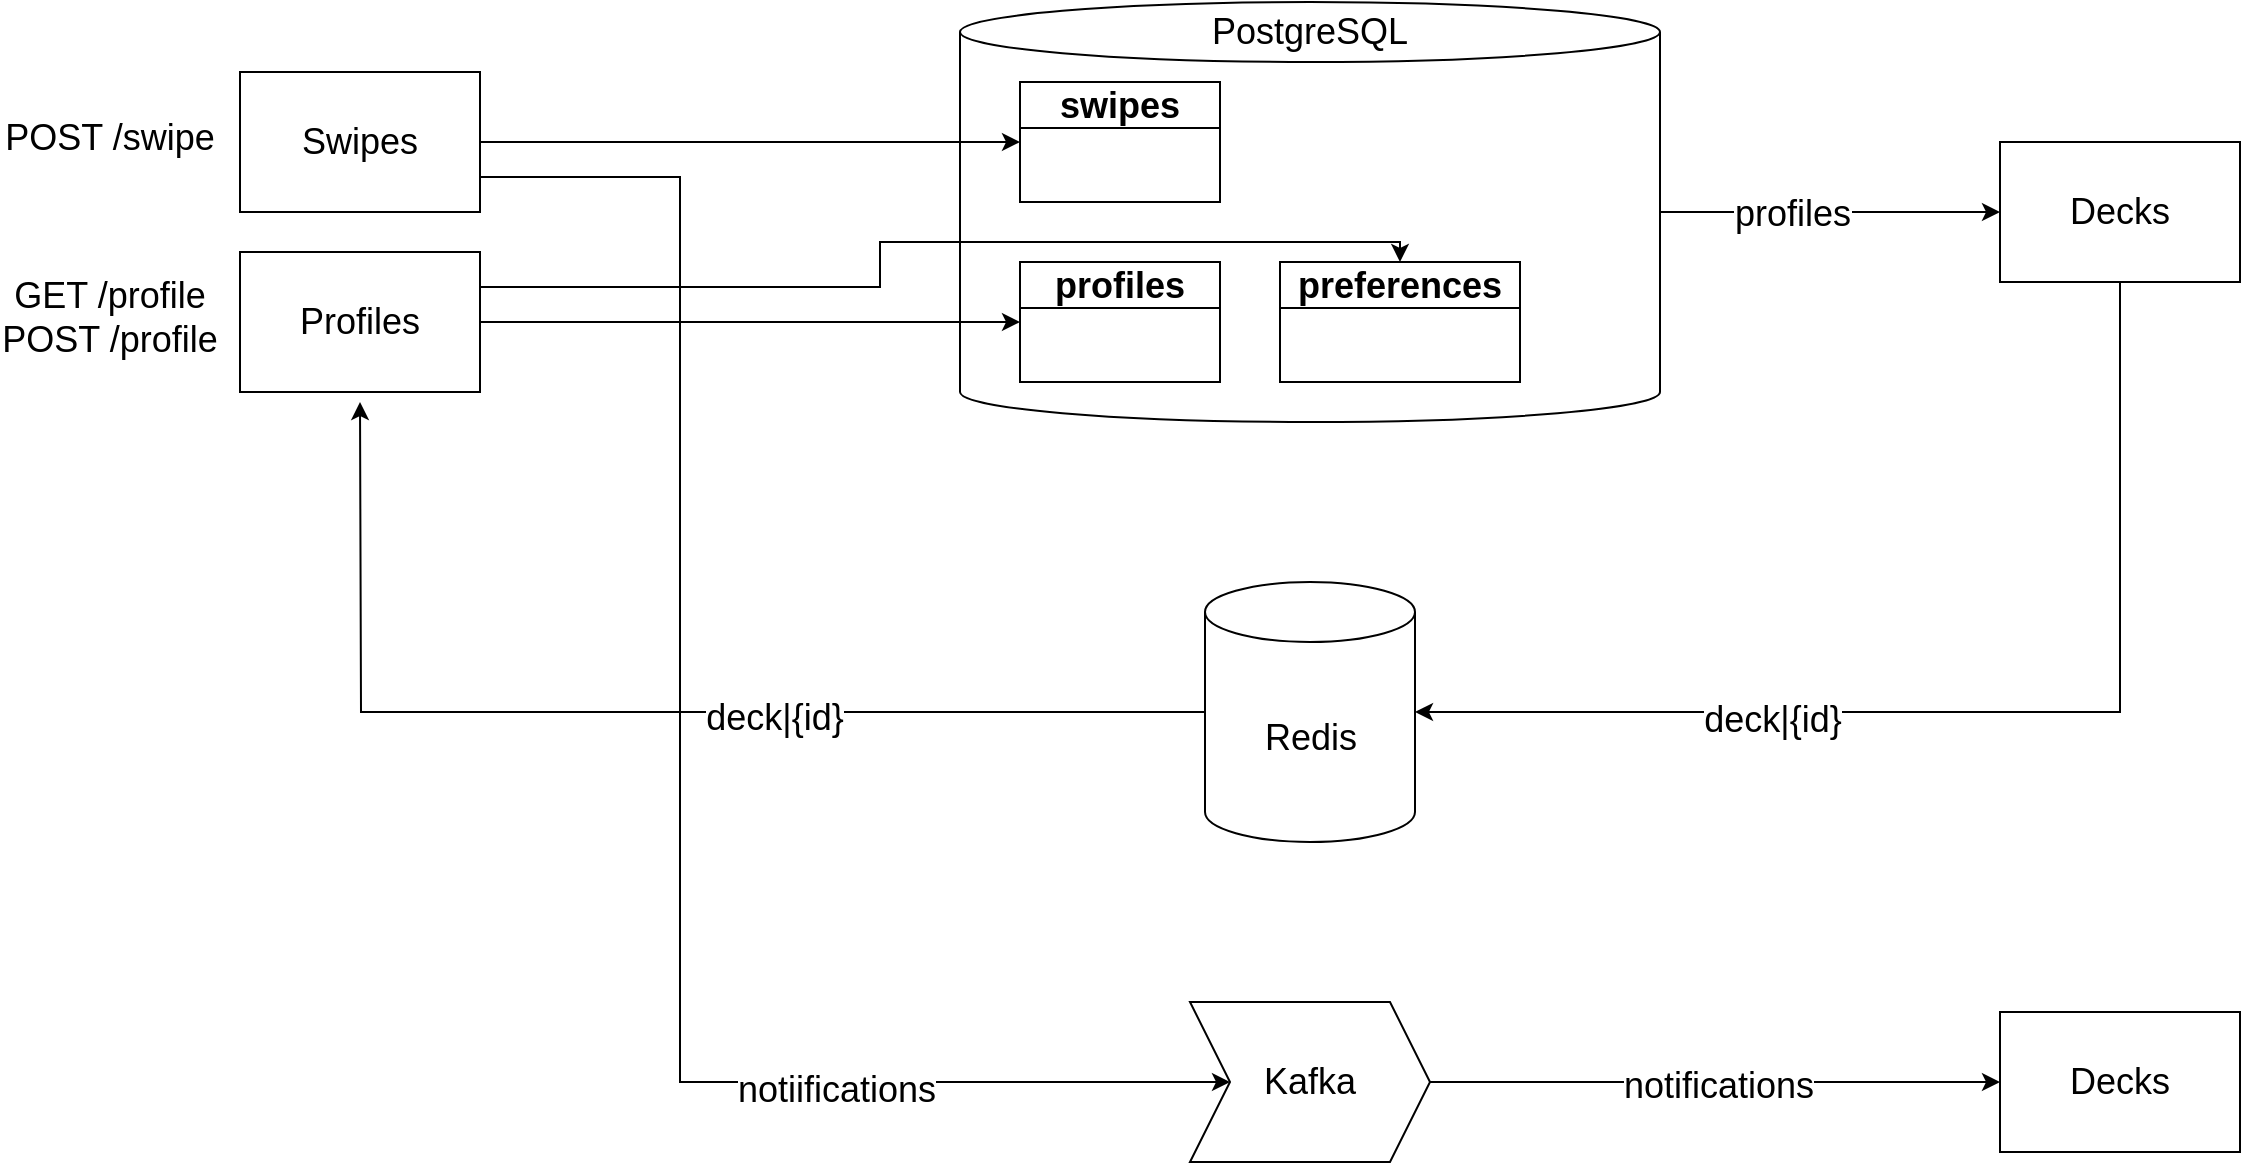 <mxfile version="26.1.3">
  <diagram name="Page-1" id="CoTDWFha4LhTDb08zGJA">
    <mxGraphModel dx="934" dy="520" grid="1" gridSize="10" guides="1" tooltips="1" connect="1" arrows="1" fold="1" page="1" pageScale="1" pageWidth="4681" pageHeight="3300" math="0" shadow="0">
      <root>
        <mxCell id="0" />
        <mxCell id="1" parent="0" />
        <mxCell id="LFtMd48XwCnqYr7q9XE8-7" value="" style="group;fontSize=18;" parent="1" vertex="1" connectable="0">
          <mxGeometry x="1350" y="410" width="350" height="210" as="geometry" />
        </mxCell>
        <mxCell id="xQLuOkij8412rpGpJCvE-2" value="" style="shape=cylinder3;whiteSpace=wrap;html=1;boundedLbl=1;backgroundOutline=1;size=15;" parent="LFtMd48XwCnqYr7q9XE8-7" vertex="1">
          <mxGeometry width="350" height="210" as="geometry" />
        </mxCell>
        <mxCell id="LFtMd48XwCnqYr7q9XE8-6" value="PostgreSQL" style="text;html=1;align=center;verticalAlign=middle;whiteSpace=wrap;rounded=0;fontSize=18;" parent="LFtMd48XwCnqYr7q9XE8-7" vertex="1">
          <mxGeometry x="145" width="60" height="30" as="geometry" />
        </mxCell>
        <mxCell id="LFtMd48XwCnqYr7q9XE8-8" value="preferences" style="swimlane;whiteSpace=wrap;html=1;fontSize=18;" parent="LFtMd48XwCnqYr7q9XE8-7" vertex="1">
          <mxGeometry x="160" y="130" width="120" height="60" as="geometry" />
        </mxCell>
        <mxCell id="xQLuOkij8412rpGpJCvE-9" value="profiles" style="swimlane;whiteSpace=wrap;html=1;fontSize=18;" parent="LFtMd48XwCnqYr7q9XE8-7" vertex="1">
          <mxGeometry x="30" y="130" width="100" height="60" as="geometry" />
        </mxCell>
        <mxCell id="f3B5aBYDAURVjYKPminV-11" style="edgeStyle=orthogonalEdgeStyle;rounded=0;orthogonalLoop=1;jettySize=auto;html=1;" parent="1" source="xQLuOkij8412rpGpJCvE-4" edge="1">
          <mxGeometry relative="1" as="geometry">
            <mxPoint x="1050" y="610" as="targetPoint" />
          </mxGeometry>
        </mxCell>
        <mxCell id="f3B5aBYDAURVjYKPminV-12" value="&lt;font style=&quot;font-size: 18px;&quot;&gt;deck|{id}&lt;/font&gt;" style="edgeLabel;html=1;align=center;verticalAlign=middle;resizable=0;points=[];" parent="f3B5aBYDAURVjYKPminV-11" vertex="1" connectable="0">
          <mxGeometry x="-0.252" y="3" relative="1" as="geometry">
            <mxPoint as="offset" />
          </mxGeometry>
        </mxCell>
        <mxCell id="xQLuOkij8412rpGpJCvE-4" value="Redis" style="shape=cylinder3;whiteSpace=wrap;html=1;boundedLbl=1;backgroundOutline=1;size=15;fontSize=18;" parent="1" vertex="1">
          <mxGeometry x="1472.5" y="700" width="105" height="130" as="geometry" />
        </mxCell>
        <mxCell id="f3B5aBYDAURVjYKPminV-10" style="edgeStyle=orthogonalEdgeStyle;rounded=0;orthogonalLoop=1;jettySize=auto;html=1;exitX=1;exitY=0.25;exitDx=0;exitDy=0;entryX=0.5;entryY=0;entryDx=0;entryDy=0;" parent="1" source="dTyB1NYPiKnWLOb2Jq6Y-1" target="LFtMd48XwCnqYr7q9XE8-8" edge="1">
          <mxGeometry relative="1" as="geometry">
            <Array as="points">
              <mxPoint x="1310" y="552" />
              <mxPoint x="1310" y="530" />
              <mxPoint x="1570" y="530" />
            </Array>
          </mxGeometry>
        </mxCell>
        <mxCell id="dTyB1NYPiKnWLOb2Jq6Y-1" value="Profiles" style="rounded=0;whiteSpace=wrap;html=1;fontSize=18;" parent="1" vertex="1">
          <mxGeometry x="990" y="535" width="120" height="70" as="geometry" />
        </mxCell>
        <mxCell id="xQLuOkij8412rpGpJCvE-10" value="swipes" style="swimlane;whiteSpace=wrap;html=1;fontSize=18;" parent="1" vertex="1">
          <mxGeometry x="1380" y="450" width="100" height="60" as="geometry" />
        </mxCell>
        <mxCell id="9I6AU-m062yrOwvUiyNF-1" style="edgeStyle=orthogonalEdgeStyle;rounded=0;orthogonalLoop=1;jettySize=auto;html=1;entryX=0;entryY=0.5;entryDx=0;entryDy=0;" parent="1" source="dTyB1NYPiKnWLOb2Jq6Y-1" target="xQLuOkij8412rpGpJCvE-9" edge="1">
          <mxGeometry relative="1" as="geometry" />
        </mxCell>
        <mxCell id="LFtMd48XwCnqYr7q9XE8-1" value="GET /profile&lt;div&gt;POST /profile&lt;/div&gt;" style="text;html=1;align=center;verticalAlign=middle;whiteSpace=wrap;rounded=0;fontSize=18;" parent="1" vertex="1">
          <mxGeometry x="870" y="535" width="110" height="65" as="geometry" />
        </mxCell>
        <mxCell id="LFtMd48XwCnqYr7q9XE8-4" style="edgeStyle=orthogonalEdgeStyle;rounded=0;orthogonalLoop=1;jettySize=auto;html=1;entryX=0;entryY=0.5;entryDx=0;entryDy=0;" parent="1" source="LFtMd48XwCnqYr7q9XE8-3" target="xQLuOkij8412rpGpJCvE-10" edge="1">
          <mxGeometry relative="1" as="geometry" />
        </mxCell>
        <mxCell id="POkQv7-OoHhfcwsdikCV-1" style="edgeStyle=orthogonalEdgeStyle;rounded=0;orthogonalLoop=1;jettySize=auto;html=1;exitX=1;exitY=0.75;exitDx=0;exitDy=0;entryX=0;entryY=0.5;entryDx=0;entryDy=0;" edge="1" parent="1" source="LFtMd48XwCnqYr7q9XE8-3" target="f3B5aBYDAURVjYKPminV-9">
          <mxGeometry relative="1" as="geometry">
            <mxPoint x="1320" y="920" as="targetPoint" />
            <Array as="points">
              <mxPoint x="1210" y="498" />
              <mxPoint x="1210" y="950" />
            </Array>
          </mxGeometry>
        </mxCell>
        <mxCell id="POkQv7-OoHhfcwsdikCV-2" value="&lt;font style=&quot;font-size: 18px;&quot;&gt;notiifications&lt;/font&gt;" style="edgeLabel;html=1;align=center;verticalAlign=middle;resizable=0;points=[];" vertex="1" connectable="0" parent="POkQv7-OoHhfcwsdikCV-1">
          <mxGeometry x="0.523" y="-4" relative="1" as="geometry">
            <mxPoint as="offset" />
          </mxGeometry>
        </mxCell>
        <mxCell id="LFtMd48XwCnqYr7q9XE8-3" value="Swipes" style="rounded=0;whiteSpace=wrap;html=1;fontSize=18;" parent="1" vertex="1">
          <mxGeometry x="990" y="445" width="120" height="70" as="geometry" />
        </mxCell>
        <mxCell id="LFtMd48XwCnqYr7q9XE8-5" value="&lt;div&gt;POST /swipe&lt;/div&gt;" style="text;html=1;align=center;verticalAlign=middle;whiteSpace=wrap;rounded=0;fontSize=18;" parent="1" vertex="1">
          <mxGeometry x="870" y="445" width="110" height="65" as="geometry" />
        </mxCell>
        <mxCell id="f3B5aBYDAURVjYKPminV-1" value="Decks" style="rounded=0;whiteSpace=wrap;html=1;fontSize=18;" parent="1" vertex="1">
          <mxGeometry x="1870" y="480" width="120" height="70" as="geometry" />
        </mxCell>
        <mxCell id="f3B5aBYDAURVjYKPminV-3" style="edgeStyle=orthogonalEdgeStyle;rounded=0;orthogonalLoop=1;jettySize=auto;html=1;entryX=0;entryY=0.5;entryDx=0;entryDy=0;" parent="1" source="xQLuOkij8412rpGpJCvE-2" target="f3B5aBYDAURVjYKPminV-1" edge="1">
          <mxGeometry relative="1" as="geometry">
            <Array as="points">
              <mxPoint x="1860" y="515" />
            </Array>
          </mxGeometry>
        </mxCell>
        <mxCell id="f3B5aBYDAURVjYKPminV-5" value="profiles" style="edgeLabel;html=1;align=center;verticalAlign=middle;resizable=0;points=[];fontSize=18;" parent="f3B5aBYDAURVjYKPminV-3" vertex="1" connectable="0">
          <mxGeometry x="-0.224" relative="1" as="geometry">
            <mxPoint y="1" as="offset" />
          </mxGeometry>
        </mxCell>
        <mxCell id="f3B5aBYDAURVjYKPminV-6" style="edgeStyle=orthogonalEdgeStyle;rounded=0;orthogonalLoop=1;jettySize=auto;html=1;entryX=1;entryY=0.5;entryDx=0;entryDy=0;entryPerimeter=0;" parent="1" source="f3B5aBYDAURVjYKPminV-1" target="xQLuOkij8412rpGpJCvE-4" edge="1">
          <mxGeometry relative="1" as="geometry">
            <Array as="points">
              <mxPoint x="1930" y="765" />
            </Array>
          </mxGeometry>
        </mxCell>
        <mxCell id="f3B5aBYDAURVjYKPminV-7" value="&lt;font style=&quot;font-size: 18px;&quot;&gt;deck|{id}&lt;/font&gt;" style="edgeLabel;html=1;align=center;verticalAlign=middle;resizable=0;points=[];" parent="f3B5aBYDAURVjYKPminV-6" vertex="1" connectable="0">
          <mxGeometry x="0.373" y="4" relative="1" as="geometry">
            <mxPoint as="offset" />
          </mxGeometry>
        </mxCell>
        <mxCell id="POkQv7-OoHhfcwsdikCV-4" style="edgeStyle=orthogonalEdgeStyle;rounded=0;orthogonalLoop=1;jettySize=auto;html=1;" edge="1" parent="1" source="f3B5aBYDAURVjYKPminV-9" target="POkQv7-OoHhfcwsdikCV-3">
          <mxGeometry relative="1" as="geometry" />
        </mxCell>
        <mxCell id="POkQv7-OoHhfcwsdikCV-5" value="&lt;font style=&quot;font-size: 18px;&quot;&gt;notifications&lt;/font&gt;" style="edgeLabel;html=1;align=center;verticalAlign=middle;resizable=0;points=[];" vertex="1" connectable="0" parent="POkQv7-OoHhfcwsdikCV-4">
          <mxGeometry x="0.01" y="-2" relative="1" as="geometry">
            <mxPoint as="offset" />
          </mxGeometry>
        </mxCell>
        <mxCell id="f3B5aBYDAURVjYKPminV-9" value="&lt;font&gt;Kafka&lt;/font&gt;" style="shape=step;perimeter=stepPerimeter;whiteSpace=wrap;html=1;fixedSize=1;fontSize=18;" parent="1" vertex="1">
          <mxGeometry x="1465" y="910" width="120" height="80" as="geometry" />
        </mxCell>
        <mxCell id="POkQv7-OoHhfcwsdikCV-3" value="Decks" style="rounded=0;whiteSpace=wrap;html=1;fontSize=18;" vertex="1" parent="1">
          <mxGeometry x="1870" y="915" width="120" height="70" as="geometry" />
        </mxCell>
      </root>
    </mxGraphModel>
  </diagram>
</mxfile>
